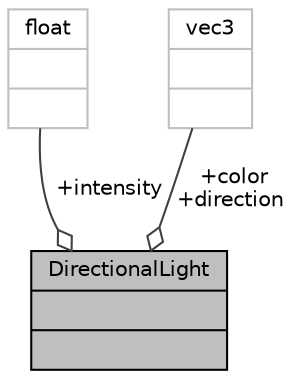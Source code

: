 digraph "DirectionalLight"
{
 // LATEX_PDF_SIZE
  edge [fontname="Helvetica",fontsize="10",labelfontname="Helvetica",labelfontsize="10"];
  node [fontname="Helvetica",fontsize="10",shape=record];
  Node1 [label="{DirectionalLight\n||}",height=0.2,width=0.4,color="black", fillcolor="grey75", style="filled", fontcolor="black",tooltip="Directional light struct representing a directional light."];
  Node2 -> Node1 [color="grey25",fontsize="10",style="solid",label=" +intensity" ,arrowhead="odiamond",fontname="Helvetica"];
  Node2 [label="{float\n||}",height=0.2,width=0.4,color="grey75", fillcolor="white", style="filled",tooltip=" "];
  Node3 -> Node1 [color="grey25",fontsize="10",style="solid",label=" +color\n+direction" ,arrowhead="odiamond",fontname="Helvetica"];
  Node3 [label="{vec3\n||}",height=0.2,width=0.4,color="grey75", fillcolor="white", style="filled",tooltip=" "];
}
